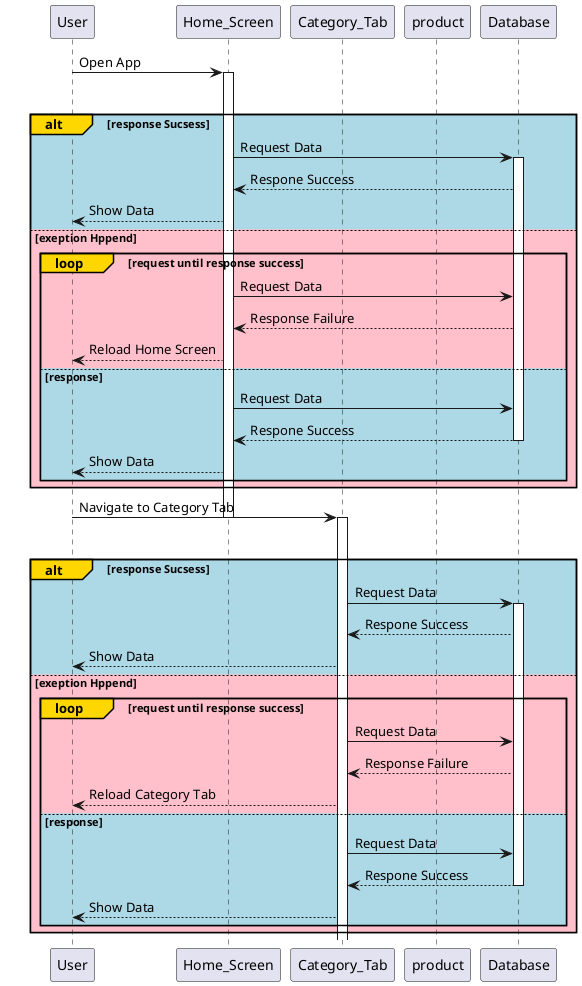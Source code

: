 @startuml
'https://plantuml.com/sequence-diagram\
autonumber
participant User
participant Home_Screen
participant Category_Tab 
participant product
participant Database 

User -> Home_Screen : Open App 
activate Home_Screen 


group 

'first partation of the group if the Response from the home screen to user is success'
alt#Gold #LightBlue response Sucsess 
Home_Screen ->  Database : Request Data 
activate Database     
Database --> Home_Screen : Respone Success  
Home_Screen --> User : Show Data 


'the second partation handels the case of if the response was a failure it loops until the response is success'
else #pink exeption Hppend 
loop#gold #pink request until response success
Home_Screen ->  Database : Request Data     
Database --> Home_Screen : Response Failure
Home_Screen --> User : Reload Home Screen 

'if the data response from database is success it shows the data in home screen'
else #LightBlue response 
Home_Screen ->  Database : Request Data 
Database --> Home_Screen : Respone Success  
deactivate Database
Home_Screen --> User : Show Data 
end
end


User -> Category_Tab : Navigate to Category Tab
deactivate Home_Screen
activate Category_Tab
group 
'first partation of the group if the Response from the home screen to user is success'
alt#Gold #LightBlue response Sucsess 
Category_Tab ->  Database : Request Data 
activate Database     
Database --> Category_Tab : Respone Success  
Category_Tab --> User : Show Data 


'the second partation handels the case of if the response was a failure it loops until the response is success'
else #pink exeption Hppend 
loop#gold #pink request until response success
Category_Tab ->  Database : Request Data     
Database --> Category_Tab : Response Failure
Category_Tab --> User : Reload Category Tab  

'if the data response from database is success it shows the data in home screen'
else #LightBlue response 
Category_Tab ->  Database : Request Data 
Database --> Category_Tab : Respone Success  
deactivate Database
Category_Tab --> User : Show Data 
end
end


@endum